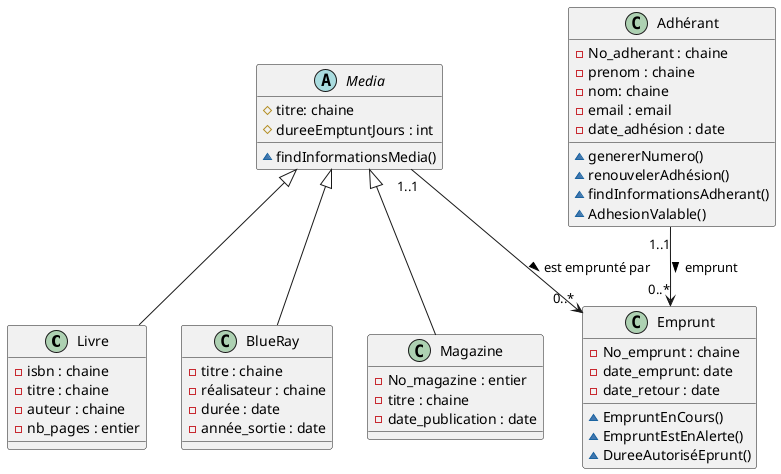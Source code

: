 @startuml
class Livre {
  -isbn : chaine
  -titre : chaine
  -auteur : chaine
  -nb_pages : entier
}

class BlueRay {
  -titre : chaine
  -réalisateur : chaine
  -durée : date
  -année_sortie : date

}

class Magazine {
    -No_magazine : entier
    -titre : chaine
    -date_publication : date
}

class Adhérant {
    -No_adherant : chaine
    -prenom : chaine
    -nom: chaine
    -email : email
    -date_adhésion : date
     ~genererNumero()
     ~renouvelerAdhésion()
     ~findInformationsAdherant()
     ~AdhesionValable()


}

class Emprunt {
    -No_emprunt : chaine
    -date_emprunt: date
    -date_retour : date
    ~EmpruntEnCours()
    ~EmpruntEstEnAlerte()
    ~DureeAutoriséEprunt()
}

abstract class Media {
    #titre: chaine
    #dureeEmptuntJours : int
    ~findInformationsMedia()

}

Media "1..1" --> "0..*" Emprunt : est emprunté par >
Adhérant "1..1" --> "0..*" Emprunt : emprunt >
Media <|-- Livre
Media <|-- BlueRay
Media <|-- Magazine








@enduml
